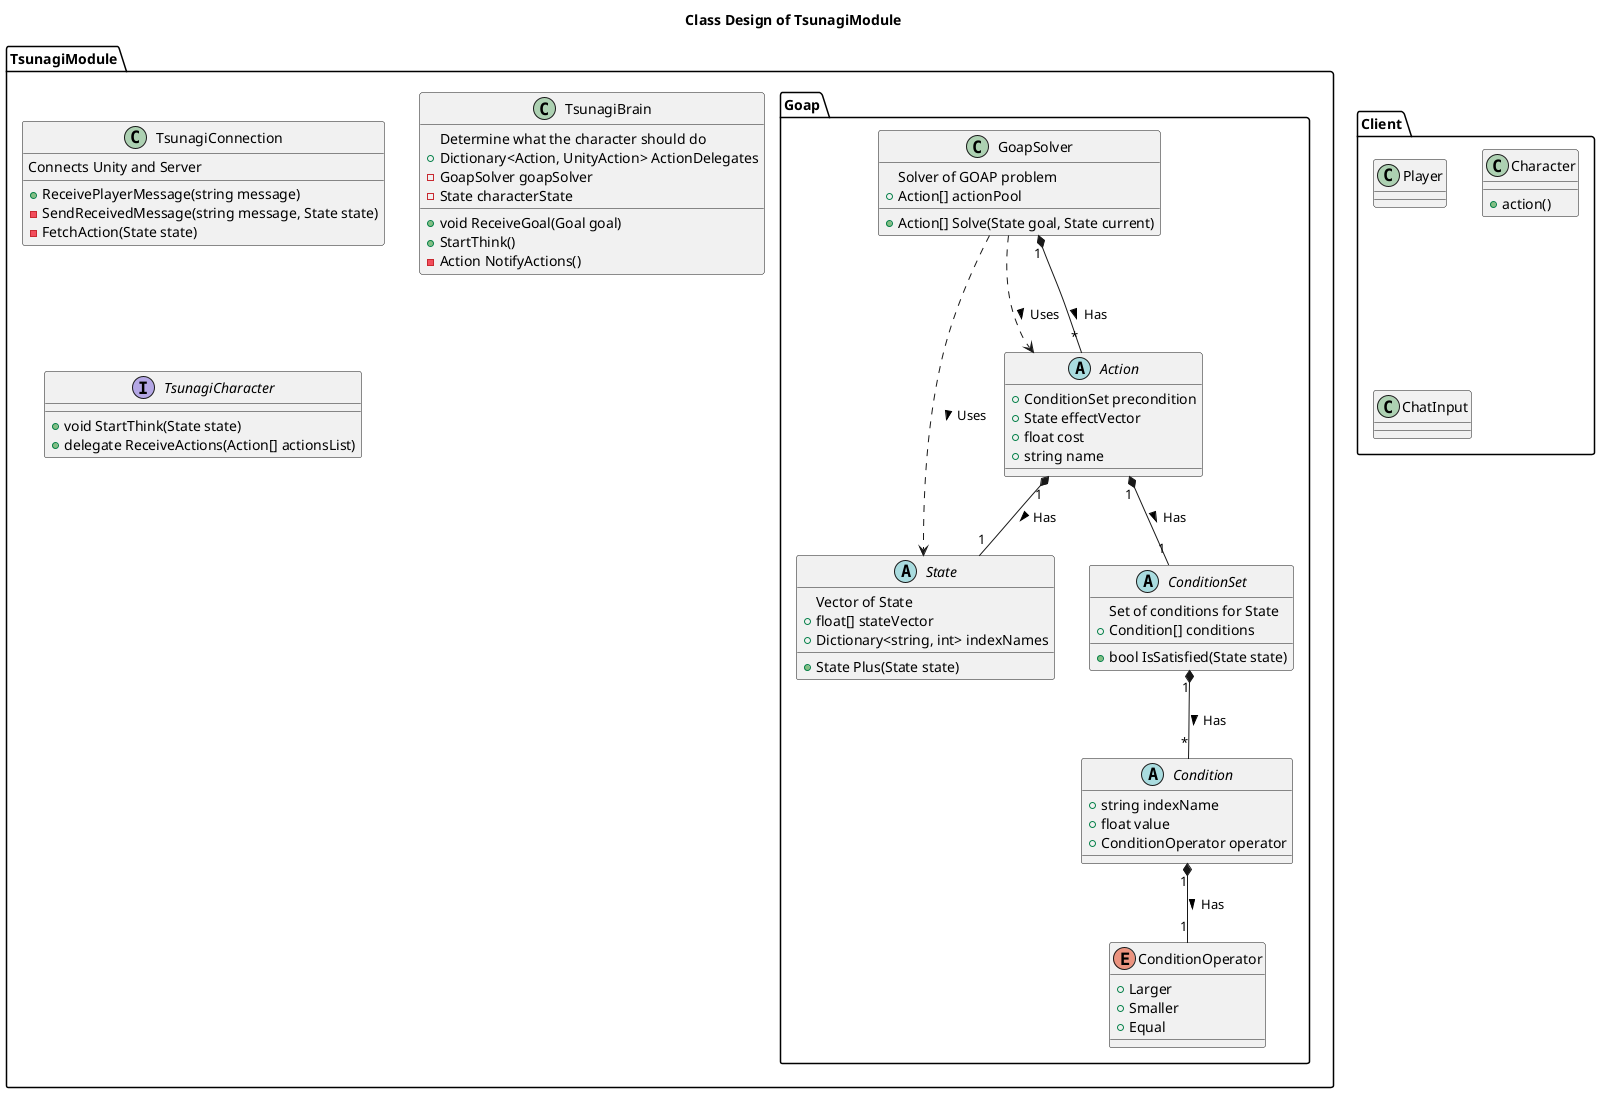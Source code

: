 @startuml
title Class Design of TsunagiModule

package TsunagiModule {
  class TsunagiConnection {
    Connects Unity and Server
    +ReceivePlayerMessage(string message)
    -SendReceivedMessage(string message, State state)
    -FetchAction(State state)
  }

  class TsunagiBrain {
    Determine what the character should do
    +Dictionary<Action, UnityAction> ActionDelegates
    +void ReceiveGoal(Goal goal)
    +StartThink()
    -Action NotifyActions()
    -GoapSolver goapSolver
    -State characterState
  }

  interface TsunagiCharacter {
    +void StartThink(State state)
    +delegate ReceiveActions(Action[] actionsList)
  }

  package Goap{
    class GoapSolver {
      Solver of GOAP problem
      +Action[] Solve(State goal, State current)
      +Action[] actionPool
    }
    GoapSolver ..> State : Uses >
    GoapSolver ..> Action : Uses >
    GoapSolver "1" *-- "*" Action : Has >

    abstract State{
      Vector of State
      +State Plus(State state)
      +float[] stateVector
      +Dictionary<string, int> indexNames
    }

    abstract Action {
      +ConditionSet precondition
      +State effectVector
      +float cost
      +string name
    }
    Action "1" *-- "1" State : Has >
    Action "1" *-- "1" ConditionSet : Has >

    abstract ConditionSet{
      Set of conditions for State
      +bool IsSatisfied(State state)
      +Condition[] conditions
    }
    ConditionSet "1" *-- "*" Condition : Has >

    abstract Condition{
      +string indexName
      +float value
      +ConditionOperator operator
    }
    Condition "1" *-- "1" ConditionOperator : Has >

    enum ConditionOperator {
      +Larger
      +Smaller
      +Equal
    }
  }
}

package Client{
  class Player {
  }

  class Character {
    +action()
  }

  class ChatInput {

  }
}

@enduml